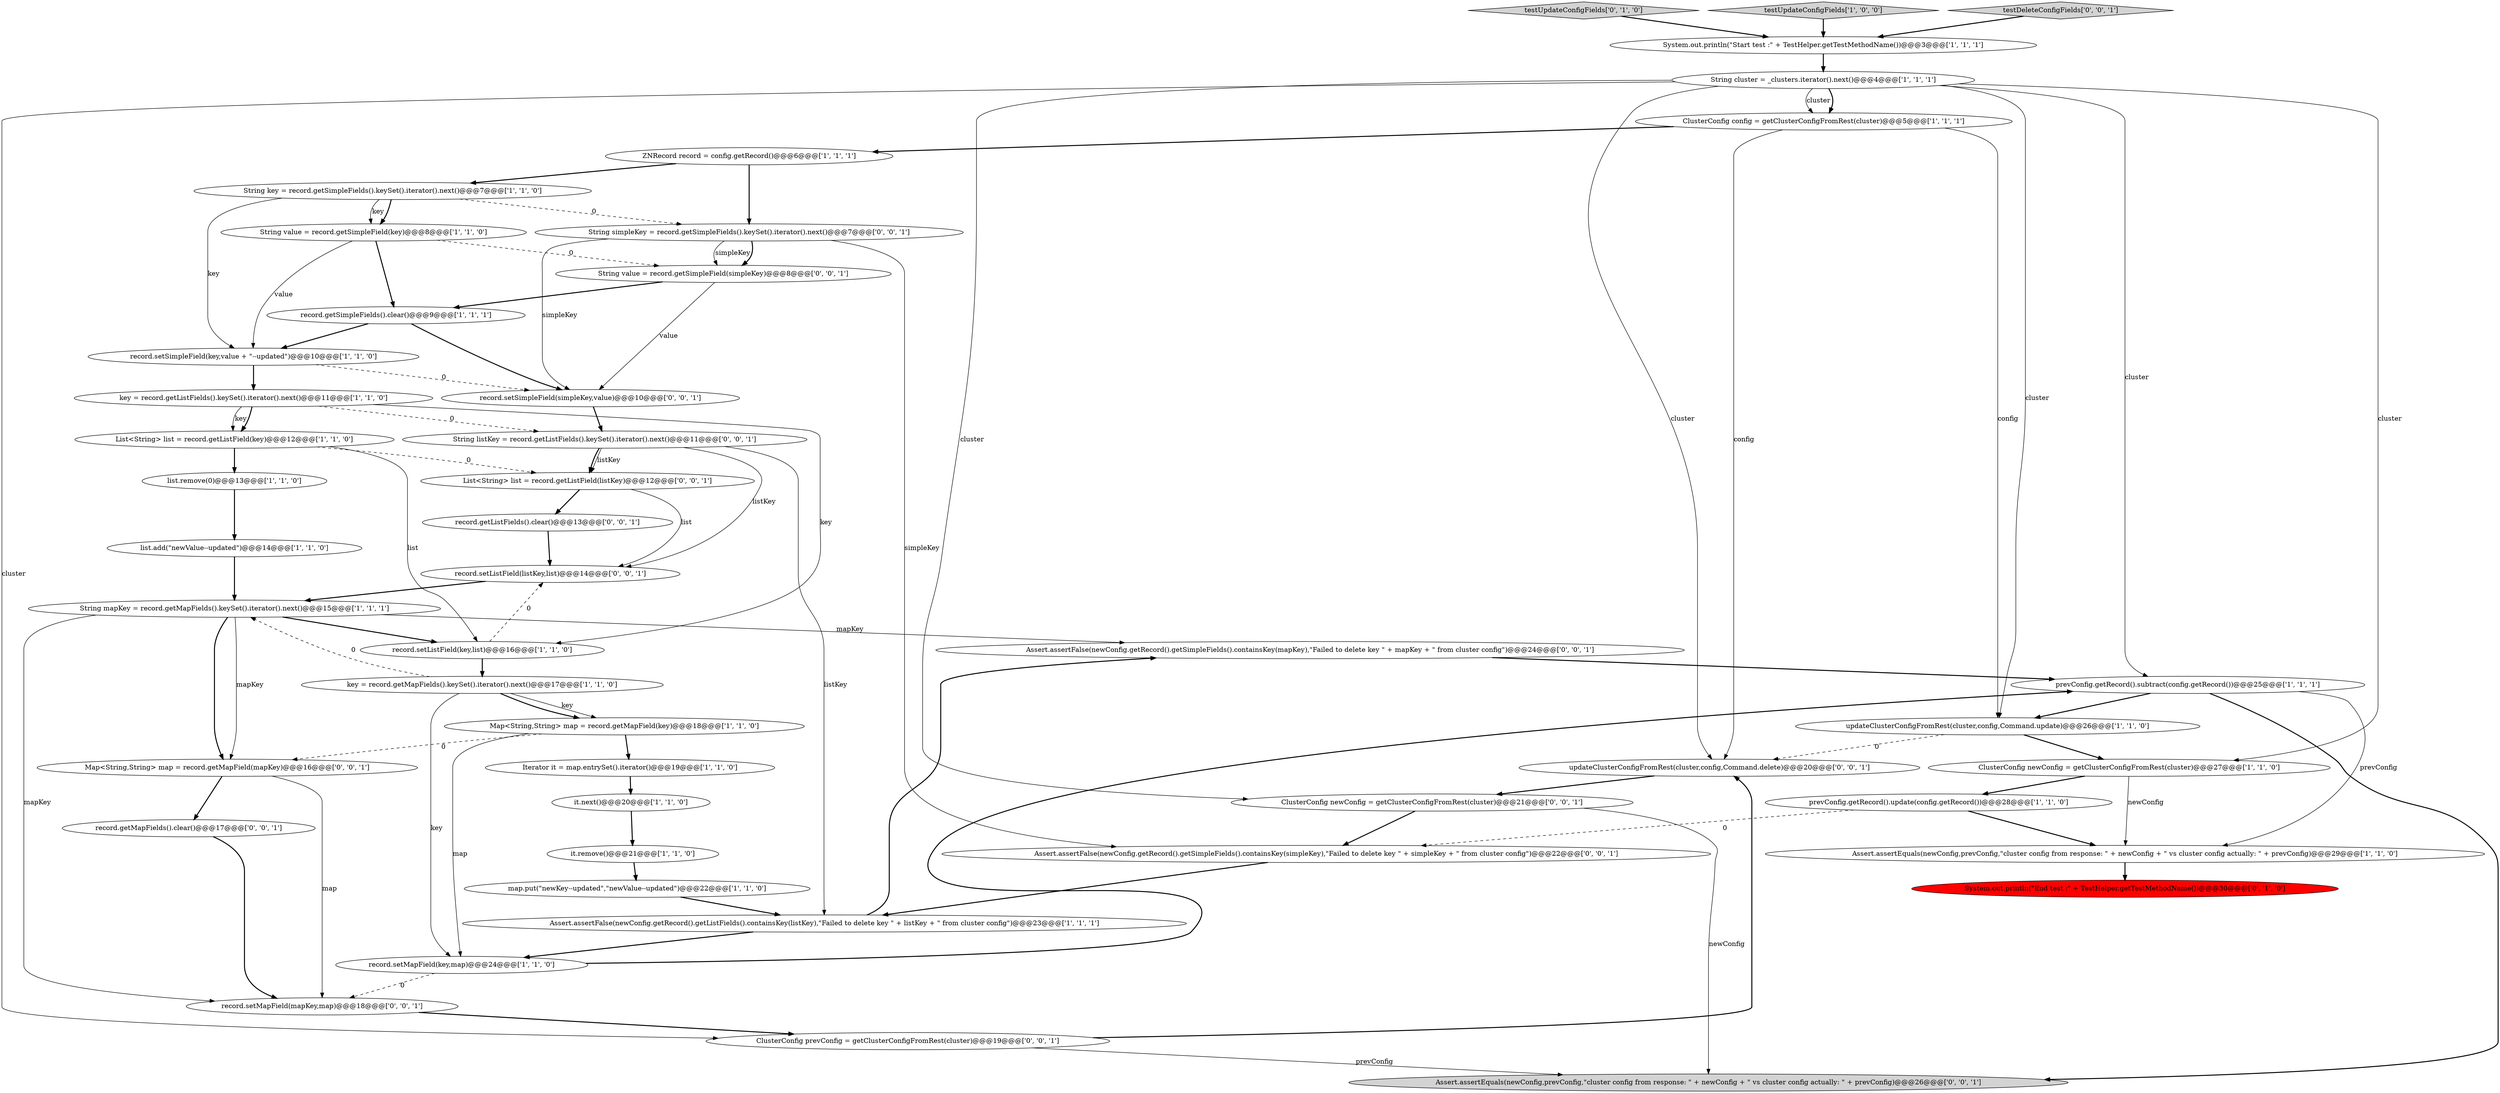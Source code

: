 digraph {
34 [style = filled, label = "String simpleKey = record.getSimpleFields().keySet().iterator().next()@@@7@@@['0', '0', '1']", fillcolor = white, shape = ellipse image = "AAA0AAABBB3BBB"];
23 [style = filled, label = "List<String> list = record.getListField(key)@@@12@@@['1', '1', '0']", fillcolor = white, shape = ellipse image = "AAA0AAABBB1BBB"];
32 [style = filled, label = "record.setListField(listKey,list)@@@14@@@['0', '0', '1']", fillcolor = white, shape = ellipse image = "AAA0AAABBB3BBB"];
25 [style = filled, label = "System.out.println(\"Start test :\" + TestHelper.getTestMethodName())@@@3@@@['1', '1', '1']", fillcolor = white, shape = ellipse image = "AAA0AAABBB1BBB"];
7 [style = filled, label = "String mapKey = record.getMapFields().keySet().iterator().next()@@@15@@@['1', '1', '1']", fillcolor = white, shape = ellipse image = "AAA0AAABBB1BBB"];
38 [style = filled, label = "ClusterConfig prevConfig = getClusterConfigFromRest(cluster)@@@19@@@['0', '0', '1']", fillcolor = white, shape = ellipse image = "AAA0AAABBB3BBB"];
22 [style = filled, label = "key = record.getListFields().keySet().iterator().next()@@@11@@@['1', '1', '0']", fillcolor = white, shape = ellipse image = "AAA0AAABBB1BBB"];
31 [style = filled, label = "Assert.assertFalse(newConfig.getRecord().getSimpleFields().containsKey(mapKey),\"Failed to delete key \" + mapKey + \" from cluster config\")@@@24@@@['0', '0', '1']", fillcolor = white, shape = ellipse image = "AAA0AAABBB3BBB"];
21 [style = filled, label = "record.getSimpleFields().clear()@@@9@@@['1', '1', '1']", fillcolor = white, shape = ellipse image = "AAA0AAABBB1BBB"];
15 [style = filled, label = "key = record.getMapFields().keySet().iterator().next()@@@17@@@['1', '1', '0']", fillcolor = white, shape = ellipse image = "AAA0AAABBB1BBB"];
40 [style = filled, label = "List<String> list = record.getListField(listKey)@@@12@@@['0', '0', '1']", fillcolor = white, shape = ellipse image = "AAA0AAABBB3BBB"];
35 [style = filled, label = "String listKey = record.getListFields().keySet().iterator().next()@@@11@@@['0', '0', '1']", fillcolor = white, shape = ellipse image = "AAA0AAABBB3BBB"];
46 [style = filled, label = "record.getListFields().clear()@@@13@@@['0', '0', '1']", fillcolor = white, shape = ellipse image = "AAA0AAABBB3BBB"];
36 [style = filled, label = "record.setMapField(mapKey,map)@@@18@@@['0', '0', '1']", fillcolor = white, shape = ellipse image = "AAA0AAABBB3BBB"];
37 [style = filled, label = "record.getMapFields().clear()@@@17@@@['0', '0', '1']", fillcolor = white, shape = ellipse image = "AAA0AAABBB3BBB"];
39 [style = filled, label = "record.setSimpleField(simpleKey,value)@@@10@@@['0', '0', '1']", fillcolor = white, shape = ellipse image = "AAA0AAABBB3BBB"];
3 [style = filled, label = "String cluster = _clusters.iterator().next()@@@4@@@['1', '1', '1']", fillcolor = white, shape = ellipse image = "AAA0AAABBB1BBB"];
28 [style = filled, label = "testUpdateConfigFields['0', '1', '0']", fillcolor = lightgray, shape = diamond image = "AAA0AAABBB2BBB"];
43 [style = filled, label = "ClusterConfig newConfig = getClusterConfigFromRest(cluster)@@@21@@@['0', '0', '1']", fillcolor = white, shape = ellipse image = "AAA0AAABBB3BBB"];
45 [style = filled, label = "updateClusterConfigFromRest(cluster,config,Command.delete)@@@20@@@['0', '0', '1']", fillcolor = white, shape = ellipse image = "AAA0AAABBB3BBB"];
8 [style = filled, label = "Assert.assertFalse(newConfig.getRecord().getListFields().containsKey(listKey),\"Failed to delete key \" + listKey + \" from cluster config\")@@@23@@@['1', '1', '1']", fillcolor = white, shape = ellipse image = "AAA0AAABBB1BBB"];
2 [style = filled, label = "map.put(\"newKey--updated\",\"newValue--updated\")@@@22@@@['1', '1', '0']", fillcolor = white, shape = ellipse image = "AAA0AAABBB1BBB"];
19 [style = filled, label = "prevConfig.getRecord().update(config.getRecord())@@@28@@@['1', '1', '0']", fillcolor = white, shape = ellipse image = "AAA0AAABBB1BBB"];
6 [style = filled, label = "updateClusterConfigFromRest(cluster,config,Command.update)@@@26@@@['1', '1', '0']", fillcolor = white, shape = ellipse image = "AAA0AAABBB1BBB"];
12 [style = filled, label = "it.remove()@@@21@@@['1', '1', '0']", fillcolor = white, shape = ellipse image = "AAA0AAABBB1BBB"];
20 [style = filled, label = "list.add(\"newValue--updated\")@@@14@@@['1', '1', '0']", fillcolor = white, shape = ellipse image = "AAA0AAABBB1BBB"];
17 [style = filled, label = "it.next()@@@20@@@['1', '1', '0']", fillcolor = white, shape = ellipse image = "AAA0AAABBB1BBB"];
27 [style = filled, label = "Iterator it = map.entrySet().iterator()@@@19@@@['1', '1', '0']", fillcolor = white, shape = ellipse image = "AAA0AAABBB1BBB"];
18 [style = filled, label = "Map<String,String> map = record.getMapField(key)@@@18@@@['1', '1', '0']", fillcolor = white, shape = ellipse image = "AAA0AAABBB1BBB"];
29 [style = filled, label = "System.out.println(\"End test :\" + TestHelper.getTestMethodName())@@@30@@@['0', '1', '0']", fillcolor = red, shape = ellipse image = "AAA1AAABBB2BBB"];
30 [style = filled, label = "Assert.assertEquals(newConfig,prevConfig,\"cluster config from response: \" + newConfig + \" vs cluster config actually: \" + prevConfig)@@@26@@@['0', '0', '1']", fillcolor = lightgray, shape = ellipse image = "AAA0AAABBB3BBB"];
42 [style = filled, label = "Map<String,String> map = record.getMapField(mapKey)@@@16@@@['0', '0', '1']", fillcolor = white, shape = ellipse image = "AAA0AAABBB3BBB"];
5 [style = filled, label = "String key = record.getSimpleFields().keySet().iterator().next()@@@7@@@['1', '1', '0']", fillcolor = white, shape = ellipse image = "AAA0AAABBB1BBB"];
0 [style = filled, label = "record.setMapField(key,map)@@@24@@@['1', '1', '0']", fillcolor = white, shape = ellipse image = "AAA0AAABBB1BBB"];
9 [style = filled, label = "String value = record.getSimpleField(key)@@@8@@@['1', '1', '0']", fillcolor = white, shape = ellipse image = "AAA0AAABBB1BBB"];
24 [style = filled, label = "ZNRecord record = config.getRecord()@@@6@@@['1', '1', '1']", fillcolor = white, shape = ellipse image = "AAA0AAABBB1BBB"];
44 [style = filled, label = "String value = record.getSimpleField(simpleKey)@@@8@@@['0', '0', '1']", fillcolor = white, shape = ellipse image = "AAA0AAABBB3BBB"];
16 [style = filled, label = "ClusterConfig newConfig = getClusterConfigFromRest(cluster)@@@27@@@['1', '1', '0']", fillcolor = white, shape = ellipse image = "AAA0AAABBB1BBB"];
10 [style = filled, label = "prevConfig.getRecord().subtract(config.getRecord())@@@25@@@['1', '1', '1']", fillcolor = white, shape = ellipse image = "AAA0AAABBB1BBB"];
26 [style = filled, label = "testUpdateConfigFields['1', '0', '0']", fillcolor = lightgray, shape = diamond image = "AAA0AAABBB1BBB"];
14 [style = filled, label = "list.remove(0)@@@13@@@['1', '1', '0']", fillcolor = white, shape = ellipse image = "AAA0AAABBB1BBB"];
41 [style = filled, label = "Assert.assertFalse(newConfig.getRecord().getSimpleFields().containsKey(simpleKey),\"Failed to delete key \" + simpleKey + \" from cluster config\")@@@22@@@['0', '0', '1']", fillcolor = white, shape = ellipse image = "AAA0AAABBB3BBB"];
4 [style = filled, label = "ClusterConfig config = getClusterConfigFromRest(cluster)@@@5@@@['1', '1', '1']", fillcolor = white, shape = ellipse image = "AAA0AAABBB1BBB"];
1 [style = filled, label = "Assert.assertEquals(newConfig,prevConfig,\"cluster config from response: \" + newConfig + \" vs cluster config actually: \" + prevConfig)@@@29@@@['1', '1', '0']", fillcolor = white, shape = ellipse image = "AAA0AAABBB1BBB"];
33 [style = filled, label = "testDeleteConfigFields['0', '0', '1']", fillcolor = lightgray, shape = diamond image = "AAA0AAABBB3BBB"];
13 [style = filled, label = "record.setSimpleField(key,value + \"--updated\")@@@10@@@['1', '1', '0']", fillcolor = white, shape = ellipse image = "AAA0AAABBB1BBB"];
11 [style = filled, label = "record.setListField(key,list)@@@16@@@['1', '1', '0']", fillcolor = white, shape = ellipse image = "AAA0AAABBB1BBB"];
35->40 [style = solid, label="listKey"];
11->32 [style = dashed, label="0"];
40->32 [style = solid, label="list"];
5->9 [style = bold, label=""];
41->8 [style = bold, label=""];
24->34 [style = bold, label=""];
3->4 [style = bold, label=""];
22->23 [style = solid, label="key"];
8->0 [style = bold, label=""];
19->1 [style = bold, label=""];
12->2 [style = bold, label=""];
34->41 [style = solid, label="simpleKey"];
45->43 [style = bold, label=""];
33->25 [style = bold, label=""];
15->7 [style = dashed, label="0"];
34->39 [style = solid, label="simpleKey"];
27->17 [style = bold, label=""];
9->21 [style = bold, label=""];
28->25 [style = bold, label=""];
3->43 [style = solid, label="cluster"];
13->22 [style = bold, label=""];
9->13 [style = solid, label="value"];
0->36 [style = dashed, label="0"];
4->6 [style = solid, label="config"];
16->1 [style = solid, label="newConfig"];
14->20 [style = bold, label=""];
21->13 [style = bold, label=""];
7->11 [style = bold, label=""];
44->21 [style = bold, label=""];
35->32 [style = solid, label="listKey"];
37->36 [style = bold, label=""];
25->3 [style = bold, label=""];
38->45 [style = bold, label=""];
32->7 [style = bold, label=""];
34->44 [style = solid, label="simpleKey"];
16->19 [style = bold, label=""];
18->0 [style = solid, label="map"];
22->23 [style = bold, label=""];
5->34 [style = dashed, label="0"];
24->5 [style = bold, label=""];
7->42 [style = solid, label="mapKey"];
18->42 [style = dashed, label="0"];
23->14 [style = bold, label=""];
22->11 [style = solid, label="key"];
35->40 [style = bold, label=""];
6->45 [style = dashed, label="0"];
3->6 [style = solid, label="cluster"];
39->35 [style = bold, label=""];
7->42 [style = bold, label=""];
20->7 [style = bold, label=""];
5->13 [style = solid, label="key"];
42->37 [style = bold, label=""];
4->24 [style = bold, label=""];
44->39 [style = solid, label="value"];
8->31 [style = bold, label=""];
23->40 [style = dashed, label="0"];
43->30 [style = solid, label="newConfig"];
10->6 [style = bold, label=""];
19->41 [style = dashed, label="0"];
13->39 [style = dashed, label="0"];
17->12 [style = bold, label=""];
35->8 [style = solid, label="listKey"];
21->39 [style = bold, label=""];
9->44 [style = dashed, label="0"];
31->10 [style = bold, label=""];
34->44 [style = bold, label=""];
42->36 [style = solid, label="map"];
43->41 [style = bold, label=""];
23->11 [style = solid, label="list"];
5->9 [style = solid, label="key"];
1->29 [style = bold, label=""];
46->32 [style = bold, label=""];
10->30 [style = bold, label=""];
15->0 [style = solid, label="key"];
38->30 [style = solid, label="prevConfig"];
22->35 [style = dashed, label="0"];
3->10 [style = solid, label="cluster"];
7->36 [style = solid, label="mapKey"];
10->1 [style = solid, label="prevConfig"];
3->38 [style = solid, label="cluster"];
3->4 [style = solid, label="cluster"];
26->25 [style = bold, label=""];
3->45 [style = solid, label="cluster"];
15->18 [style = solid, label="key"];
3->16 [style = solid, label="cluster"];
15->18 [style = bold, label=""];
7->31 [style = solid, label="mapKey"];
11->15 [style = bold, label=""];
40->46 [style = bold, label=""];
4->45 [style = solid, label="config"];
0->10 [style = bold, label=""];
18->27 [style = bold, label=""];
6->16 [style = bold, label=""];
36->38 [style = bold, label=""];
2->8 [style = bold, label=""];
}
